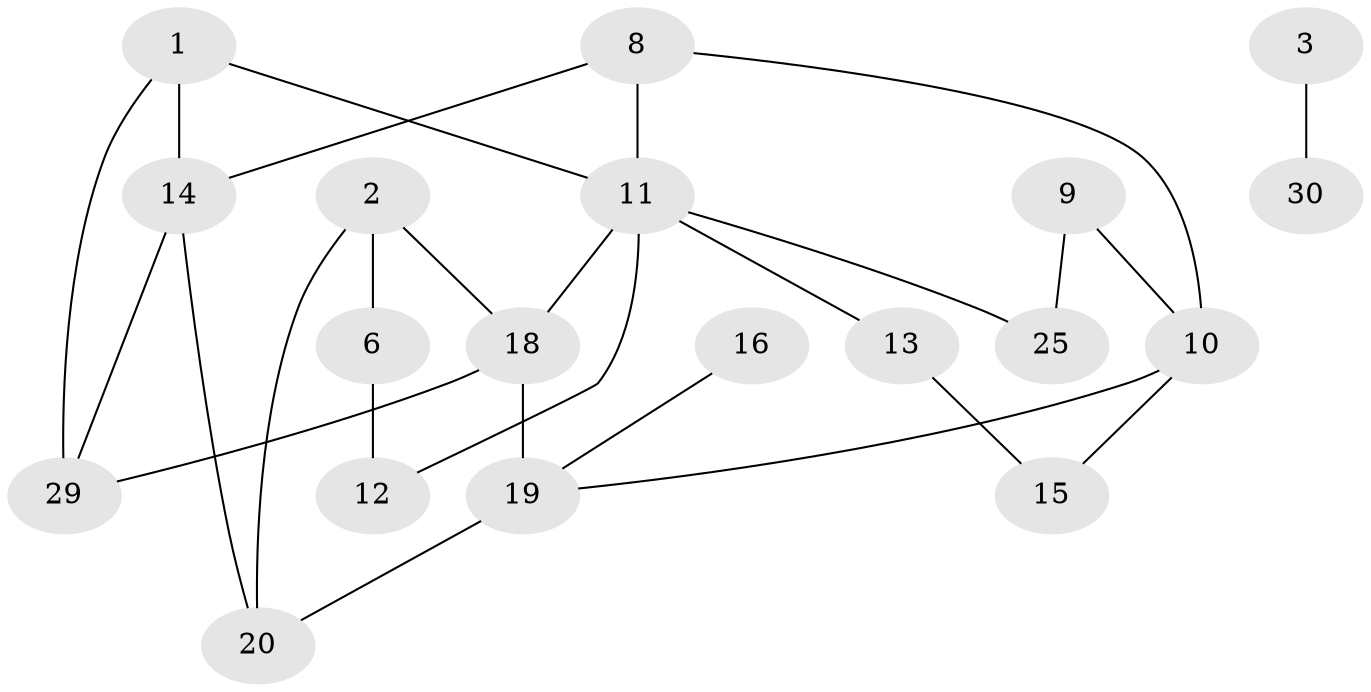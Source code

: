 // original degree distribution, {1: 0.234375, 4: 0.09375, 2: 0.265625, 0: 0.203125, 3: 0.15625, 5: 0.046875}
// Generated by graph-tools (version 1.1) at 2025/33/03/09/25 02:33:23]
// undirected, 19 vertices, 26 edges
graph export_dot {
graph [start="1"]
  node [color=gray90,style=filled];
  1;
  2;
  3;
  6;
  8;
  9;
  10;
  11;
  12;
  13;
  14;
  15;
  16;
  18;
  19;
  20;
  25;
  29;
  30;
  1 -- 11 [weight=1.0];
  1 -- 14 [weight=1.0];
  1 -- 29 [weight=1.0];
  2 -- 6 [weight=1.0];
  2 -- 18 [weight=1.0];
  2 -- 20 [weight=1.0];
  3 -- 30 [weight=1.0];
  6 -- 12 [weight=1.0];
  8 -- 10 [weight=1.0];
  8 -- 11 [weight=1.0];
  8 -- 14 [weight=1.0];
  9 -- 10 [weight=1.0];
  9 -- 25 [weight=1.0];
  10 -- 15 [weight=1.0];
  10 -- 19 [weight=1.0];
  11 -- 12 [weight=1.0];
  11 -- 13 [weight=1.0];
  11 -- 18 [weight=1.0];
  11 -- 25 [weight=1.0];
  13 -- 15 [weight=1.0];
  14 -- 20 [weight=1.0];
  14 -- 29 [weight=1.0];
  16 -- 19 [weight=1.0];
  18 -- 19 [weight=2.0];
  18 -- 29 [weight=1.0];
  19 -- 20 [weight=1.0];
}
